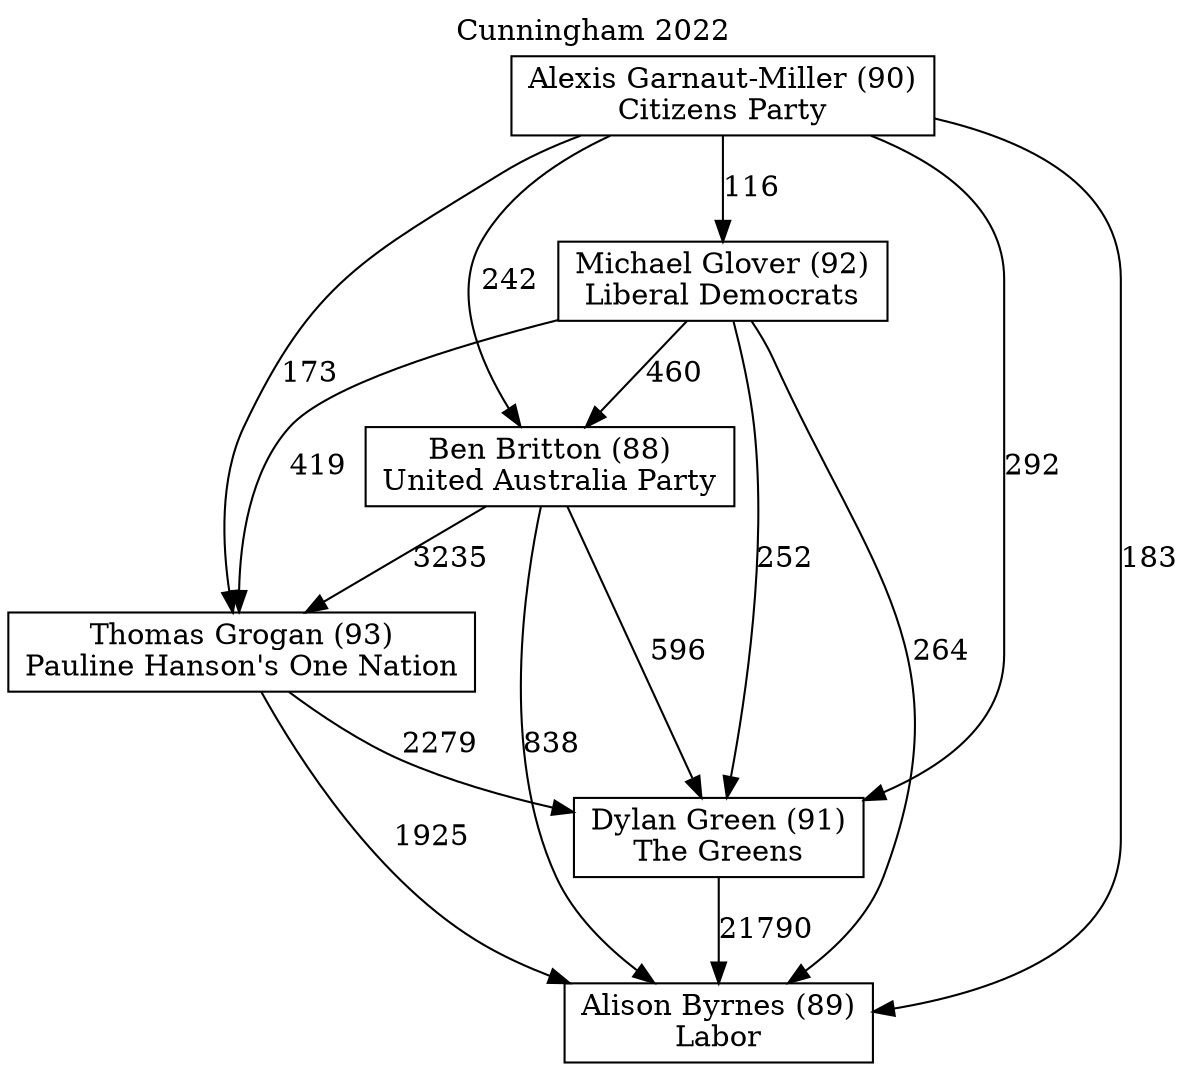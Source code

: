 // House preference flow
digraph "Alison Byrnes (89)_Cunningham_2022" {
	graph [label="Cunningham 2022" labelloc=t mclimit=10]
	node [shape=box]
	"Alison Byrnes (89)" [label="Alison Byrnes (89)
Labor"]
	"Thomas Grogan (93)" [label="Thomas Grogan (93)
Pauline Hanson's One Nation"]
	"Alexis Garnaut-Miller (90)" [label="Alexis Garnaut-Miller (90)
Citizens Party"]
	"Dylan Green (91)" [label="Dylan Green (91)
The Greens"]
	"Michael Glover (92)" [label="Michael Glover (92)
Liberal Democrats"]
	"Ben Britton (88)" [label="Ben Britton (88)
United Australia Party"]
	"Alexis Garnaut-Miller (90)" -> "Michael Glover (92)" [label=116]
	"Thomas Grogan (93)" -> "Dylan Green (91)" [label=2279]
	"Ben Britton (88)" -> "Alison Byrnes (89)" [label=838]
	"Michael Glover (92)" -> "Alison Byrnes (89)" [label=264]
	"Alexis Garnaut-Miller (90)" -> "Alison Byrnes (89)" [label=183]
	"Michael Glover (92)" -> "Thomas Grogan (93)" [label=419]
	"Ben Britton (88)" -> "Thomas Grogan (93)" [label=3235]
	"Michael Glover (92)" -> "Ben Britton (88)" [label=460]
	"Alexis Garnaut-Miller (90)" -> "Ben Britton (88)" [label=242]
	"Ben Britton (88)" -> "Dylan Green (91)" [label=596]
	"Thomas Grogan (93)" -> "Alison Byrnes (89)" [label=1925]
	"Alexis Garnaut-Miller (90)" -> "Thomas Grogan (93)" [label=173]
	"Dylan Green (91)" -> "Alison Byrnes (89)" [label=21790]
	"Alexis Garnaut-Miller (90)" -> "Dylan Green (91)" [label=292]
	"Michael Glover (92)" -> "Dylan Green (91)" [label=252]
}
